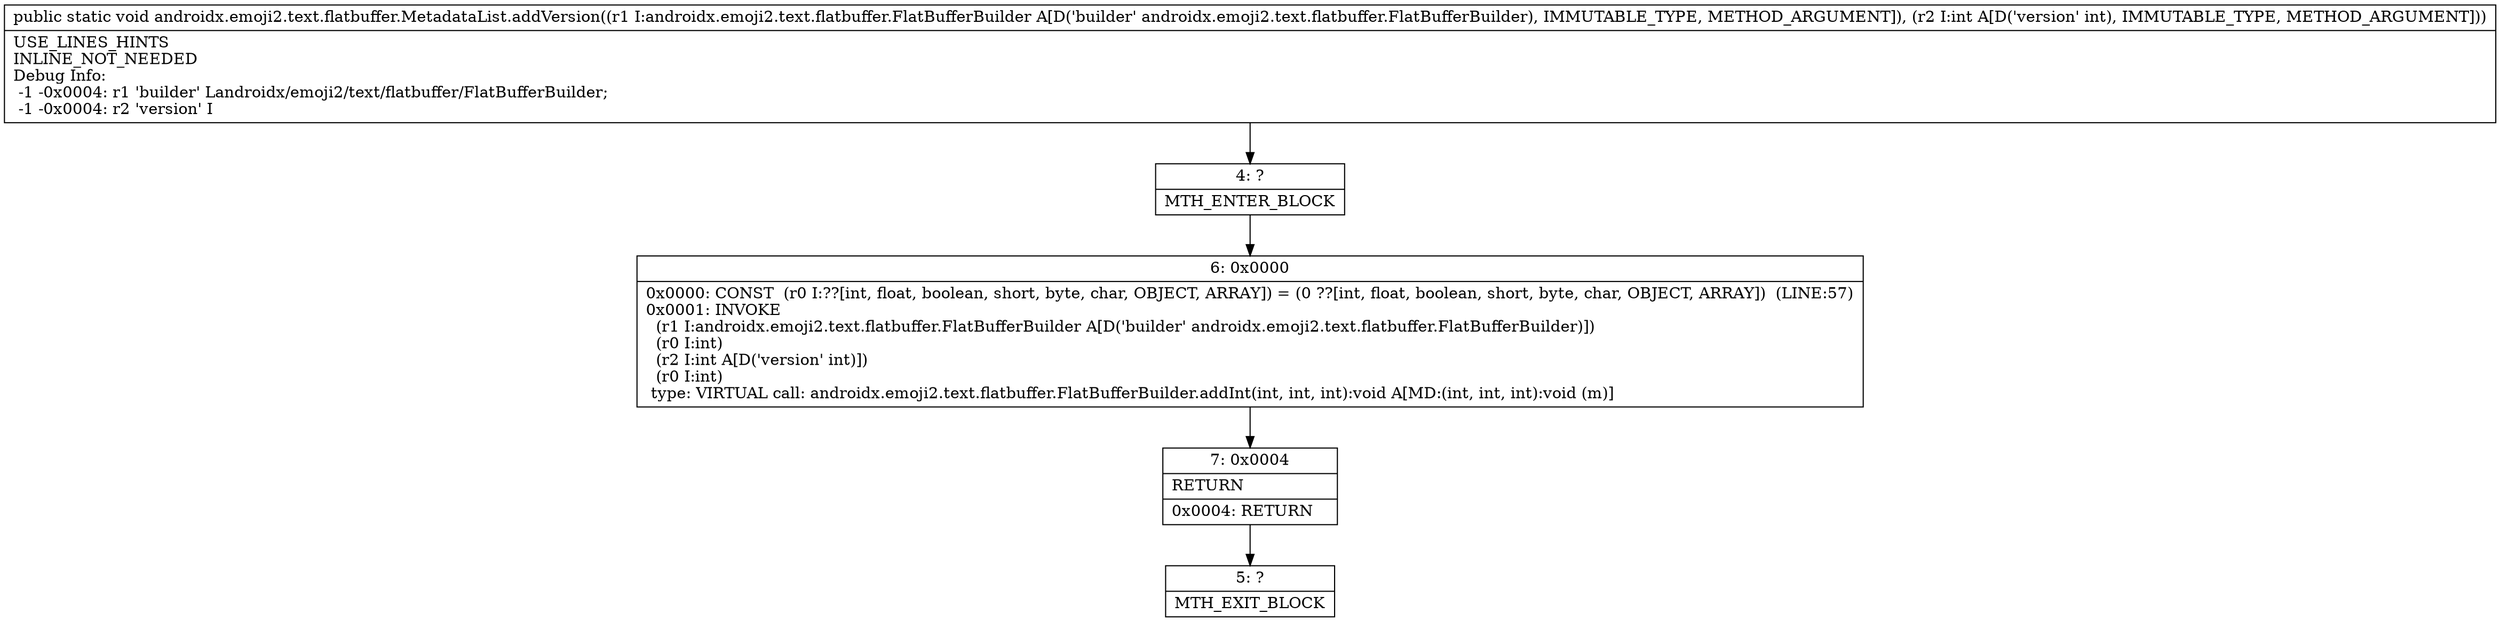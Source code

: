 digraph "CFG forandroidx.emoji2.text.flatbuffer.MetadataList.addVersion(Landroidx\/emoji2\/text\/flatbuffer\/FlatBufferBuilder;I)V" {
Node_4 [shape=record,label="{4\:\ ?|MTH_ENTER_BLOCK\l}"];
Node_6 [shape=record,label="{6\:\ 0x0000|0x0000: CONST  (r0 I:??[int, float, boolean, short, byte, char, OBJECT, ARRAY]) = (0 ??[int, float, boolean, short, byte, char, OBJECT, ARRAY])  (LINE:57)\l0x0001: INVOKE  \l  (r1 I:androidx.emoji2.text.flatbuffer.FlatBufferBuilder A[D('builder' androidx.emoji2.text.flatbuffer.FlatBufferBuilder)])\l  (r0 I:int)\l  (r2 I:int A[D('version' int)])\l  (r0 I:int)\l type: VIRTUAL call: androidx.emoji2.text.flatbuffer.FlatBufferBuilder.addInt(int, int, int):void A[MD:(int, int, int):void (m)]\l}"];
Node_7 [shape=record,label="{7\:\ 0x0004|RETURN\l|0x0004: RETURN   \l}"];
Node_5 [shape=record,label="{5\:\ ?|MTH_EXIT_BLOCK\l}"];
MethodNode[shape=record,label="{public static void androidx.emoji2.text.flatbuffer.MetadataList.addVersion((r1 I:androidx.emoji2.text.flatbuffer.FlatBufferBuilder A[D('builder' androidx.emoji2.text.flatbuffer.FlatBufferBuilder), IMMUTABLE_TYPE, METHOD_ARGUMENT]), (r2 I:int A[D('version' int), IMMUTABLE_TYPE, METHOD_ARGUMENT]))  | USE_LINES_HINTS\lINLINE_NOT_NEEDED\lDebug Info:\l  \-1 \-0x0004: r1 'builder' Landroidx\/emoji2\/text\/flatbuffer\/FlatBufferBuilder;\l  \-1 \-0x0004: r2 'version' I\l}"];
MethodNode -> Node_4;Node_4 -> Node_6;
Node_6 -> Node_7;
Node_7 -> Node_5;
}

